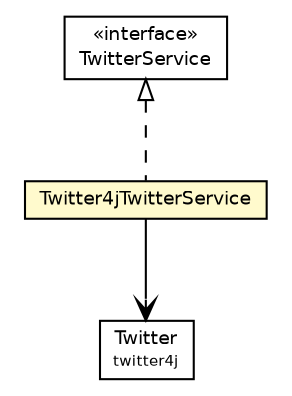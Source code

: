 #!/usr/local/bin/dot
#
# Class diagram 
# Generated by UmlGraph version 4.6 (http://www.spinellis.gr/sw/umlgraph)
#

digraph G {
	edge [fontname="Helvetica",fontsize=10,labelfontname="Helvetica",labelfontsize=10];
	node [fontname="Helvetica",fontsize=10,shape=plaintext];
	// net.chrissearle.flickrvote.twitter.TwitterService
	c27 [label=<<table border="0" cellborder="1" cellspacing="0" cellpadding="2" port="p" href="./TwitterService.html">
		<tr><td><table border="0" cellspacing="0" cellpadding="1">
			<tr><td> &laquo;interface&raquo; </td></tr>
			<tr><td> TwitterService </td></tr>
		</table></td></tr>
		</table>>, fontname="Helvetica", fontcolor="black", fontsize=9.0];
	// net.chrissearle.flickrvote.twitter.Twitter4jTwitterService
	c28 [label=<<table border="0" cellborder="1" cellspacing="0" cellpadding="2" port="p" bgcolor="lemonChiffon" href="./Twitter4jTwitterService.html">
		<tr><td><table border="0" cellspacing="0" cellpadding="1">
			<tr><td> Twitter4jTwitterService </td></tr>
		</table></td></tr>
		</table>>, fontname="Helvetica", fontcolor="black", fontsize=9.0];
	//net.chrissearle.flickrvote.twitter.Twitter4jTwitterService implements net.chrissearle.flickrvote.twitter.TwitterService
	c27:p -> c28:p [dir=back,arrowtail=empty,style=dashed];
	// net.chrissearle.flickrvote.twitter.Twitter4jTwitterService NAVASSOC twitter4j.Twitter
	c28:p -> c29:p [taillabel="", label="", headlabel="", fontname="Helvetica", fontcolor="black", fontsize=10.0, color="black", arrowhead=open];
	// twitter4j.Twitter
	c29 [label=<<table border="0" cellborder="1" cellspacing="0" cellpadding="2" port="p">
		<tr><td><table border="0" cellspacing="0" cellpadding="1">
			<tr><td> Twitter </td></tr>
			<tr><td><font point-size="7.0"> twitter4j </font></td></tr>
		</table></td></tr>
		</table>>, fontname="Helvetica", fontcolor="black", fontsize=9.0];
}

